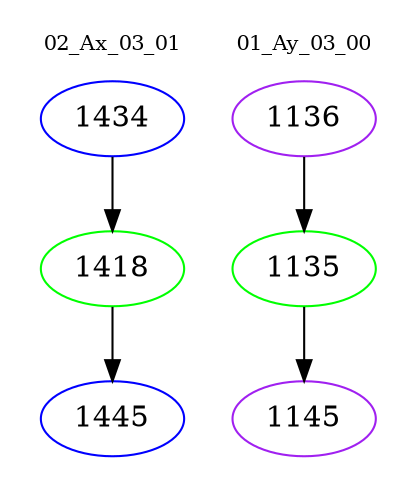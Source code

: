 digraph{
subgraph cluster_0 {
color = white
label = "02_Ax_03_01";
fontsize=10;
T0_1434 [label="1434", color="blue"]
T0_1434 -> T0_1418 [color="black"]
T0_1418 [label="1418", color="green"]
T0_1418 -> T0_1445 [color="black"]
T0_1445 [label="1445", color="blue"]
}
subgraph cluster_1 {
color = white
label = "01_Ay_03_00";
fontsize=10;
T1_1136 [label="1136", color="purple"]
T1_1136 -> T1_1135 [color="black"]
T1_1135 [label="1135", color="green"]
T1_1135 -> T1_1145 [color="black"]
T1_1145 [label="1145", color="purple"]
}
}
